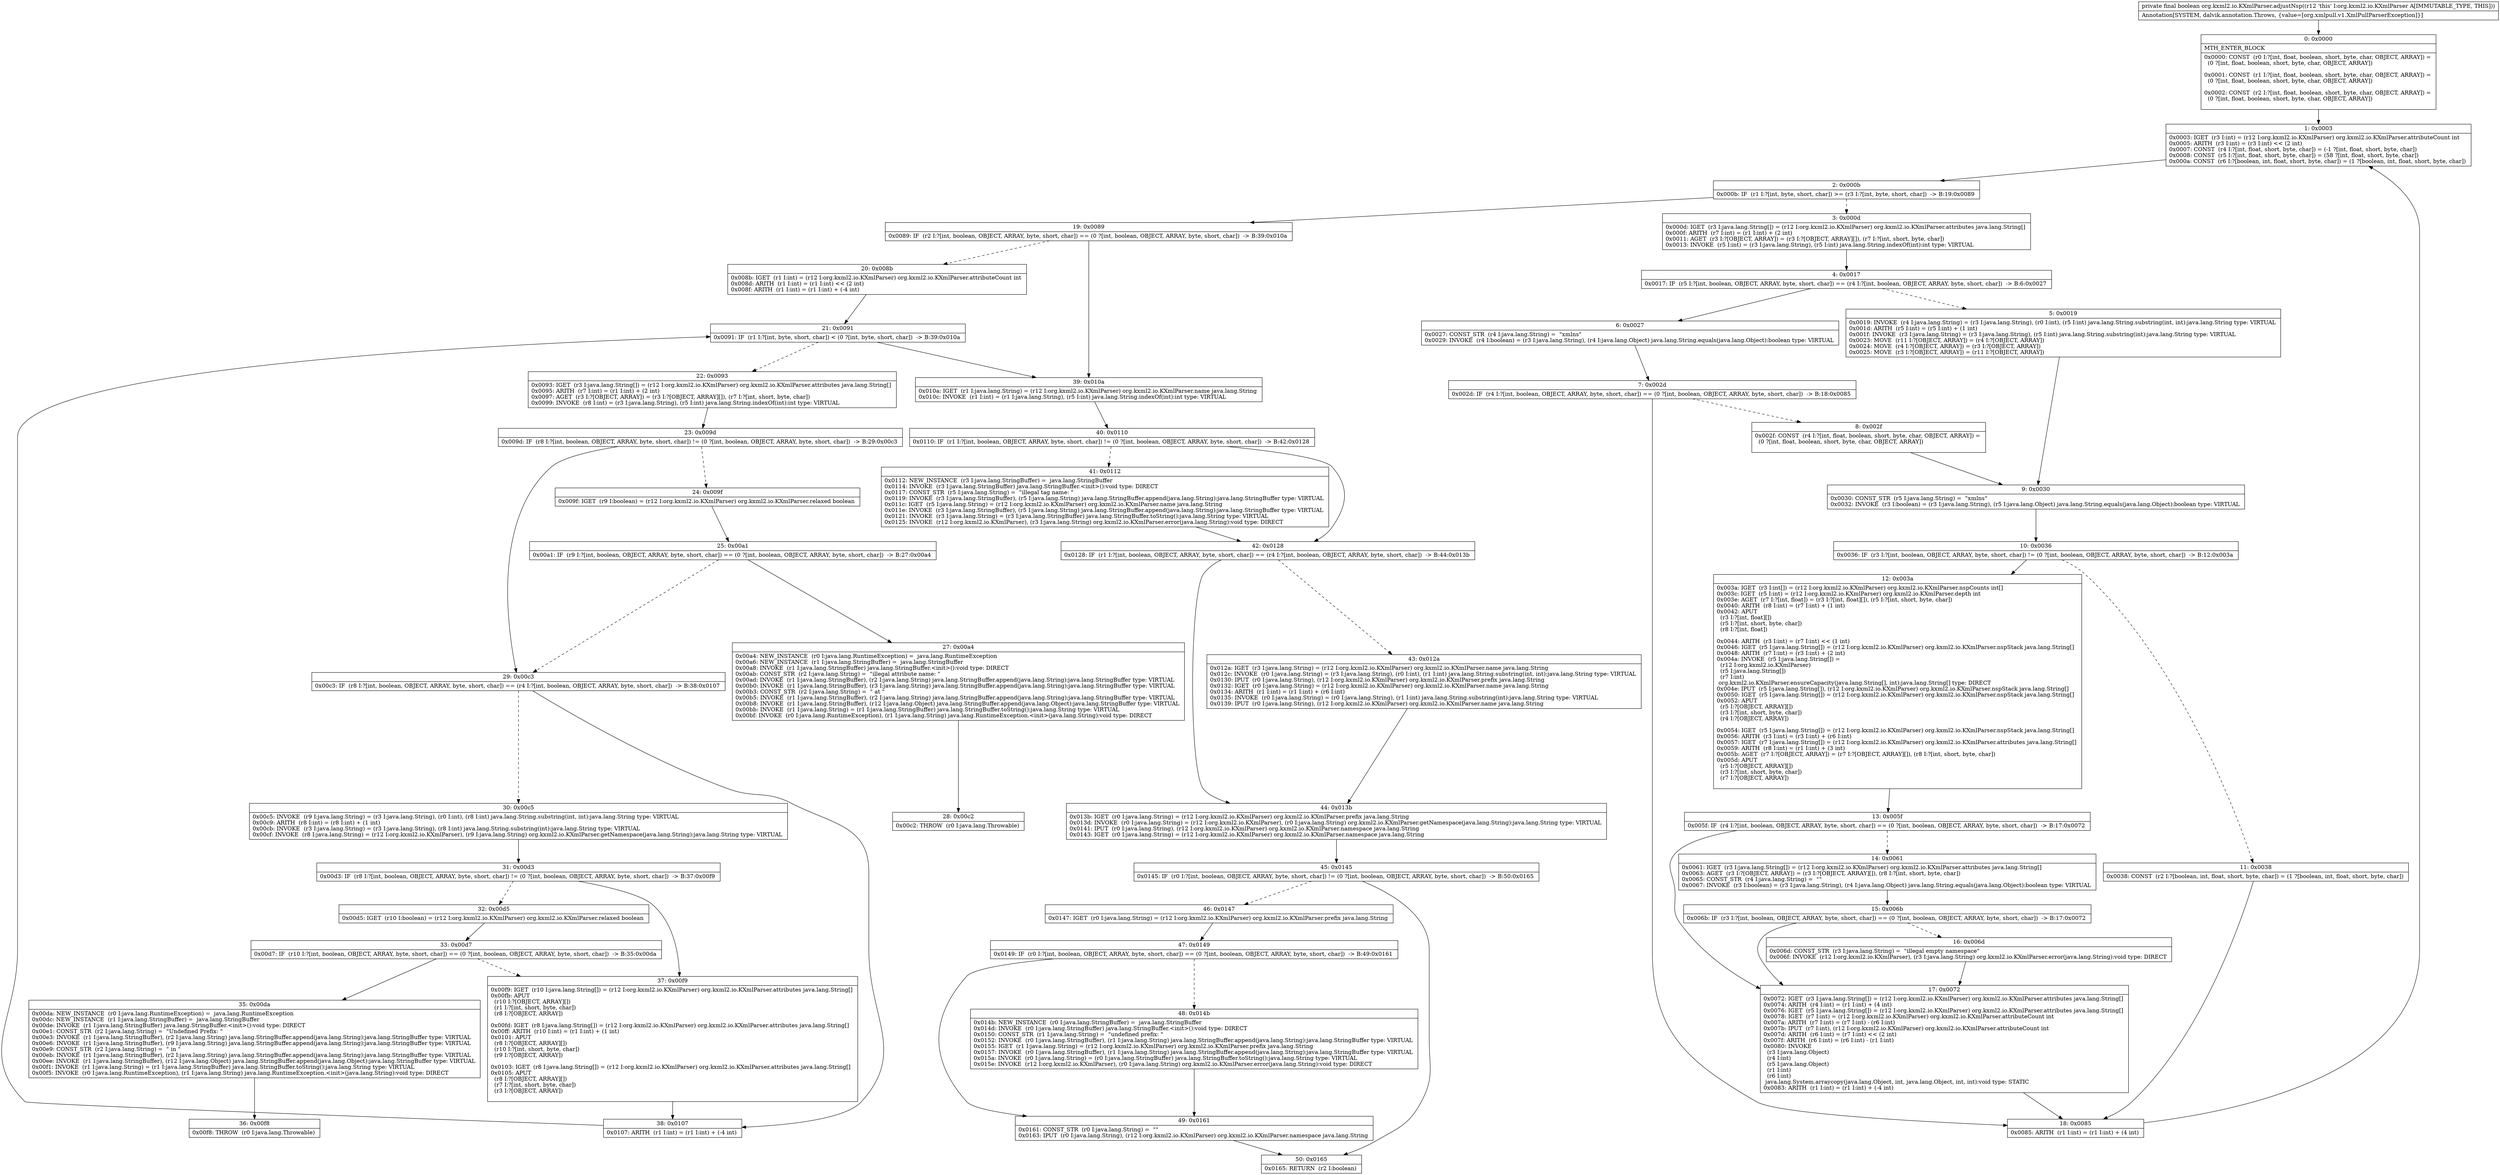 digraph "CFG fororg.kxml2.io.KXmlParser.adjustNsp()Z" {
Node_0 [shape=record,label="{0\:\ 0x0000|MTH_ENTER_BLOCK\l|0x0000: CONST  (r0 I:?[int, float, boolean, short, byte, char, OBJECT, ARRAY]) = \l  (0 ?[int, float, boolean, short, byte, char, OBJECT, ARRAY])\l \l0x0001: CONST  (r1 I:?[int, float, boolean, short, byte, char, OBJECT, ARRAY]) = \l  (0 ?[int, float, boolean, short, byte, char, OBJECT, ARRAY])\l \l0x0002: CONST  (r2 I:?[int, float, boolean, short, byte, char, OBJECT, ARRAY]) = \l  (0 ?[int, float, boolean, short, byte, char, OBJECT, ARRAY])\l \l}"];
Node_1 [shape=record,label="{1\:\ 0x0003|0x0003: IGET  (r3 I:int) = (r12 I:org.kxml2.io.KXmlParser) org.kxml2.io.KXmlParser.attributeCount int \l0x0005: ARITH  (r3 I:int) = (r3 I:int) \<\< (2 int) \l0x0007: CONST  (r4 I:?[int, float, short, byte, char]) = (\-1 ?[int, float, short, byte, char]) \l0x0008: CONST  (r5 I:?[int, float, short, byte, char]) = (58 ?[int, float, short, byte, char]) \l0x000a: CONST  (r6 I:?[boolean, int, float, short, byte, char]) = (1 ?[boolean, int, float, short, byte, char]) \l}"];
Node_2 [shape=record,label="{2\:\ 0x000b|0x000b: IF  (r1 I:?[int, byte, short, char]) \>= (r3 I:?[int, byte, short, char])  \-\> B:19:0x0089 \l}"];
Node_3 [shape=record,label="{3\:\ 0x000d|0x000d: IGET  (r3 I:java.lang.String[]) = (r12 I:org.kxml2.io.KXmlParser) org.kxml2.io.KXmlParser.attributes java.lang.String[] \l0x000f: ARITH  (r7 I:int) = (r1 I:int) + (2 int) \l0x0011: AGET  (r3 I:?[OBJECT, ARRAY]) = (r3 I:?[OBJECT, ARRAY][]), (r7 I:?[int, short, byte, char]) \l0x0013: INVOKE  (r5 I:int) = (r3 I:java.lang.String), (r5 I:int) java.lang.String.indexOf(int):int type: VIRTUAL \l}"];
Node_4 [shape=record,label="{4\:\ 0x0017|0x0017: IF  (r5 I:?[int, boolean, OBJECT, ARRAY, byte, short, char]) == (r4 I:?[int, boolean, OBJECT, ARRAY, byte, short, char])  \-\> B:6:0x0027 \l}"];
Node_5 [shape=record,label="{5\:\ 0x0019|0x0019: INVOKE  (r4 I:java.lang.String) = (r3 I:java.lang.String), (r0 I:int), (r5 I:int) java.lang.String.substring(int, int):java.lang.String type: VIRTUAL \l0x001d: ARITH  (r5 I:int) = (r5 I:int) + (1 int) \l0x001f: INVOKE  (r3 I:java.lang.String) = (r3 I:java.lang.String), (r5 I:int) java.lang.String.substring(int):java.lang.String type: VIRTUAL \l0x0023: MOVE  (r11 I:?[OBJECT, ARRAY]) = (r4 I:?[OBJECT, ARRAY]) \l0x0024: MOVE  (r4 I:?[OBJECT, ARRAY]) = (r3 I:?[OBJECT, ARRAY]) \l0x0025: MOVE  (r3 I:?[OBJECT, ARRAY]) = (r11 I:?[OBJECT, ARRAY]) \l}"];
Node_6 [shape=record,label="{6\:\ 0x0027|0x0027: CONST_STR  (r4 I:java.lang.String) =  \"xmlns\" \l0x0029: INVOKE  (r4 I:boolean) = (r3 I:java.lang.String), (r4 I:java.lang.Object) java.lang.String.equals(java.lang.Object):boolean type: VIRTUAL \l}"];
Node_7 [shape=record,label="{7\:\ 0x002d|0x002d: IF  (r4 I:?[int, boolean, OBJECT, ARRAY, byte, short, char]) == (0 ?[int, boolean, OBJECT, ARRAY, byte, short, char])  \-\> B:18:0x0085 \l}"];
Node_8 [shape=record,label="{8\:\ 0x002f|0x002f: CONST  (r4 I:?[int, float, boolean, short, byte, char, OBJECT, ARRAY]) = \l  (0 ?[int, float, boolean, short, byte, char, OBJECT, ARRAY])\l \l}"];
Node_9 [shape=record,label="{9\:\ 0x0030|0x0030: CONST_STR  (r5 I:java.lang.String) =  \"xmlns\" \l0x0032: INVOKE  (r3 I:boolean) = (r3 I:java.lang.String), (r5 I:java.lang.Object) java.lang.String.equals(java.lang.Object):boolean type: VIRTUAL \l}"];
Node_10 [shape=record,label="{10\:\ 0x0036|0x0036: IF  (r3 I:?[int, boolean, OBJECT, ARRAY, byte, short, char]) != (0 ?[int, boolean, OBJECT, ARRAY, byte, short, char])  \-\> B:12:0x003a \l}"];
Node_11 [shape=record,label="{11\:\ 0x0038|0x0038: CONST  (r2 I:?[boolean, int, float, short, byte, char]) = (1 ?[boolean, int, float, short, byte, char]) \l}"];
Node_12 [shape=record,label="{12\:\ 0x003a|0x003a: IGET  (r3 I:int[]) = (r12 I:org.kxml2.io.KXmlParser) org.kxml2.io.KXmlParser.nspCounts int[] \l0x003c: IGET  (r5 I:int) = (r12 I:org.kxml2.io.KXmlParser) org.kxml2.io.KXmlParser.depth int \l0x003e: AGET  (r7 I:?[int, float]) = (r3 I:?[int, float][]), (r5 I:?[int, short, byte, char]) \l0x0040: ARITH  (r8 I:int) = (r7 I:int) + (1 int) \l0x0042: APUT  \l  (r3 I:?[int, float][])\l  (r5 I:?[int, short, byte, char])\l  (r8 I:?[int, float])\l \l0x0044: ARITH  (r3 I:int) = (r7 I:int) \<\< (1 int) \l0x0046: IGET  (r5 I:java.lang.String[]) = (r12 I:org.kxml2.io.KXmlParser) org.kxml2.io.KXmlParser.nspStack java.lang.String[] \l0x0048: ARITH  (r7 I:int) = (r3 I:int) + (2 int) \l0x004a: INVOKE  (r5 I:java.lang.String[]) = \l  (r12 I:org.kxml2.io.KXmlParser)\l  (r5 I:java.lang.String[])\l  (r7 I:int)\l org.kxml2.io.KXmlParser.ensureCapacity(java.lang.String[], int):java.lang.String[] type: DIRECT \l0x004e: IPUT  (r5 I:java.lang.String[]), (r12 I:org.kxml2.io.KXmlParser) org.kxml2.io.KXmlParser.nspStack java.lang.String[] \l0x0050: IGET  (r5 I:java.lang.String[]) = (r12 I:org.kxml2.io.KXmlParser) org.kxml2.io.KXmlParser.nspStack java.lang.String[] \l0x0052: APUT  \l  (r5 I:?[OBJECT, ARRAY][])\l  (r3 I:?[int, short, byte, char])\l  (r4 I:?[OBJECT, ARRAY])\l \l0x0054: IGET  (r5 I:java.lang.String[]) = (r12 I:org.kxml2.io.KXmlParser) org.kxml2.io.KXmlParser.nspStack java.lang.String[] \l0x0056: ARITH  (r3 I:int) = (r3 I:int) + (r6 I:int) \l0x0057: IGET  (r7 I:java.lang.String[]) = (r12 I:org.kxml2.io.KXmlParser) org.kxml2.io.KXmlParser.attributes java.lang.String[] \l0x0059: ARITH  (r8 I:int) = (r1 I:int) + (3 int) \l0x005b: AGET  (r7 I:?[OBJECT, ARRAY]) = (r7 I:?[OBJECT, ARRAY][]), (r8 I:?[int, short, byte, char]) \l0x005d: APUT  \l  (r5 I:?[OBJECT, ARRAY][])\l  (r3 I:?[int, short, byte, char])\l  (r7 I:?[OBJECT, ARRAY])\l \l}"];
Node_13 [shape=record,label="{13\:\ 0x005f|0x005f: IF  (r4 I:?[int, boolean, OBJECT, ARRAY, byte, short, char]) == (0 ?[int, boolean, OBJECT, ARRAY, byte, short, char])  \-\> B:17:0x0072 \l}"];
Node_14 [shape=record,label="{14\:\ 0x0061|0x0061: IGET  (r3 I:java.lang.String[]) = (r12 I:org.kxml2.io.KXmlParser) org.kxml2.io.KXmlParser.attributes java.lang.String[] \l0x0063: AGET  (r3 I:?[OBJECT, ARRAY]) = (r3 I:?[OBJECT, ARRAY][]), (r8 I:?[int, short, byte, char]) \l0x0065: CONST_STR  (r4 I:java.lang.String) =  \"\" \l0x0067: INVOKE  (r3 I:boolean) = (r3 I:java.lang.String), (r4 I:java.lang.Object) java.lang.String.equals(java.lang.Object):boolean type: VIRTUAL \l}"];
Node_15 [shape=record,label="{15\:\ 0x006b|0x006b: IF  (r3 I:?[int, boolean, OBJECT, ARRAY, byte, short, char]) == (0 ?[int, boolean, OBJECT, ARRAY, byte, short, char])  \-\> B:17:0x0072 \l}"];
Node_16 [shape=record,label="{16\:\ 0x006d|0x006d: CONST_STR  (r3 I:java.lang.String) =  \"illegal empty namespace\" \l0x006f: INVOKE  (r12 I:org.kxml2.io.KXmlParser), (r3 I:java.lang.String) org.kxml2.io.KXmlParser.error(java.lang.String):void type: DIRECT \l}"];
Node_17 [shape=record,label="{17\:\ 0x0072|0x0072: IGET  (r3 I:java.lang.String[]) = (r12 I:org.kxml2.io.KXmlParser) org.kxml2.io.KXmlParser.attributes java.lang.String[] \l0x0074: ARITH  (r4 I:int) = (r1 I:int) + (4 int) \l0x0076: IGET  (r5 I:java.lang.String[]) = (r12 I:org.kxml2.io.KXmlParser) org.kxml2.io.KXmlParser.attributes java.lang.String[] \l0x0078: IGET  (r7 I:int) = (r12 I:org.kxml2.io.KXmlParser) org.kxml2.io.KXmlParser.attributeCount int \l0x007a: ARITH  (r7 I:int) = (r7 I:int) \- (r6 I:int) \l0x007b: IPUT  (r7 I:int), (r12 I:org.kxml2.io.KXmlParser) org.kxml2.io.KXmlParser.attributeCount int \l0x007d: ARITH  (r6 I:int) = (r7 I:int) \<\< (2 int) \l0x007f: ARITH  (r6 I:int) = (r6 I:int) \- (r1 I:int) \l0x0080: INVOKE  \l  (r3 I:java.lang.Object)\l  (r4 I:int)\l  (r5 I:java.lang.Object)\l  (r1 I:int)\l  (r6 I:int)\l java.lang.System.arraycopy(java.lang.Object, int, java.lang.Object, int, int):void type: STATIC \l0x0083: ARITH  (r1 I:int) = (r1 I:int) + (\-4 int) \l}"];
Node_18 [shape=record,label="{18\:\ 0x0085|0x0085: ARITH  (r1 I:int) = (r1 I:int) + (4 int) \l}"];
Node_19 [shape=record,label="{19\:\ 0x0089|0x0089: IF  (r2 I:?[int, boolean, OBJECT, ARRAY, byte, short, char]) == (0 ?[int, boolean, OBJECT, ARRAY, byte, short, char])  \-\> B:39:0x010a \l}"];
Node_20 [shape=record,label="{20\:\ 0x008b|0x008b: IGET  (r1 I:int) = (r12 I:org.kxml2.io.KXmlParser) org.kxml2.io.KXmlParser.attributeCount int \l0x008d: ARITH  (r1 I:int) = (r1 I:int) \<\< (2 int) \l0x008f: ARITH  (r1 I:int) = (r1 I:int) + (\-4 int) \l}"];
Node_21 [shape=record,label="{21\:\ 0x0091|0x0091: IF  (r1 I:?[int, byte, short, char]) \< (0 ?[int, byte, short, char])  \-\> B:39:0x010a \l}"];
Node_22 [shape=record,label="{22\:\ 0x0093|0x0093: IGET  (r3 I:java.lang.String[]) = (r12 I:org.kxml2.io.KXmlParser) org.kxml2.io.KXmlParser.attributes java.lang.String[] \l0x0095: ARITH  (r7 I:int) = (r1 I:int) + (2 int) \l0x0097: AGET  (r3 I:?[OBJECT, ARRAY]) = (r3 I:?[OBJECT, ARRAY][]), (r7 I:?[int, short, byte, char]) \l0x0099: INVOKE  (r8 I:int) = (r3 I:java.lang.String), (r5 I:int) java.lang.String.indexOf(int):int type: VIRTUAL \l}"];
Node_23 [shape=record,label="{23\:\ 0x009d|0x009d: IF  (r8 I:?[int, boolean, OBJECT, ARRAY, byte, short, char]) != (0 ?[int, boolean, OBJECT, ARRAY, byte, short, char])  \-\> B:29:0x00c3 \l}"];
Node_24 [shape=record,label="{24\:\ 0x009f|0x009f: IGET  (r9 I:boolean) = (r12 I:org.kxml2.io.KXmlParser) org.kxml2.io.KXmlParser.relaxed boolean \l}"];
Node_25 [shape=record,label="{25\:\ 0x00a1|0x00a1: IF  (r9 I:?[int, boolean, OBJECT, ARRAY, byte, short, char]) == (0 ?[int, boolean, OBJECT, ARRAY, byte, short, char])  \-\> B:27:0x00a4 \l}"];
Node_27 [shape=record,label="{27\:\ 0x00a4|0x00a4: NEW_INSTANCE  (r0 I:java.lang.RuntimeException) =  java.lang.RuntimeException \l0x00a6: NEW_INSTANCE  (r1 I:java.lang.StringBuffer) =  java.lang.StringBuffer \l0x00a8: INVOKE  (r1 I:java.lang.StringBuffer) java.lang.StringBuffer.\<init\>():void type: DIRECT \l0x00ab: CONST_STR  (r2 I:java.lang.String) =  \"illegal attribute name: \" \l0x00ad: INVOKE  (r1 I:java.lang.StringBuffer), (r2 I:java.lang.String) java.lang.StringBuffer.append(java.lang.String):java.lang.StringBuffer type: VIRTUAL \l0x00b0: INVOKE  (r1 I:java.lang.StringBuffer), (r3 I:java.lang.String) java.lang.StringBuffer.append(java.lang.String):java.lang.StringBuffer type: VIRTUAL \l0x00b3: CONST_STR  (r2 I:java.lang.String) =  \" at \" \l0x00b5: INVOKE  (r1 I:java.lang.StringBuffer), (r2 I:java.lang.String) java.lang.StringBuffer.append(java.lang.String):java.lang.StringBuffer type: VIRTUAL \l0x00b8: INVOKE  (r1 I:java.lang.StringBuffer), (r12 I:java.lang.Object) java.lang.StringBuffer.append(java.lang.Object):java.lang.StringBuffer type: VIRTUAL \l0x00bb: INVOKE  (r1 I:java.lang.String) = (r1 I:java.lang.StringBuffer) java.lang.StringBuffer.toString():java.lang.String type: VIRTUAL \l0x00bf: INVOKE  (r0 I:java.lang.RuntimeException), (r1 I:java.lang.String) java.lang.RuntimeException.\<init\>(java.lang.String):void type: DIRECT \l}"];
Node_28 [shape=record,label="{28\:\ 0x00c2|0x00c2: THROW  (r0 I:java.lang.Throwable) \l}"];
Node_29 [shape=record,label="{29\:\ 0x00c3|0x00c3: IF  (r8 I:?[int, boolean, OBJECT, ARRAY, byte, short, char]) == (r4 I:?[int, boolean, OBJECT, ARRAY, byte, short, char])  \-\> B:38:0x0107 \l}"];
Node_30 [shape=record,label="{30\:\ 0x00c5|0x00c5: INVOKE  (r9 I:java.lang.String) = (r3 I:java.lang.String), (r0 I:int), (r8 I:int) java.lang.String.substring(int, int):java.lang.String type: VIRTUAL \l0x00c9: ARITH  (r8 I:int) = (r8 I:int) + (1 int) \l0x00cb: INVOKE  (r3 I:java.lang.String) = (r3 I:java.lang.String), (r8 I:int) java.lang.String.substring(int):java.lang.String type: VIRTUAL \l0x00cf: INVOKE  (r8 I:java.lang.String) = (r12 I:org.kxml2.io.KXmlParser), (r9 I:java.lang.String) org.kxml2.io.KXmlParser.getNamespace(java.lang.String):java.lang.String type: VIRTUAL \l}"];
Node_31 [shape=record,label="{31\:\ 0x00d3|0x00d3: IF  (r8 I:?[int, boolean, OBJECT, ARRAY, byte, short, char]) != (0 ?[int, boolean, OBJECT, ARRAY, byte, short, char])  \-\> B:37:0x00f9 \l}"];
Node_32 [shape=record,label="{32\:\ 0x00d5|0x00d5: IGET  (r10 I:boolean) = (r12 I:org.kxml2.io.KXmlParser) org.kxml2.io.KXmlParser.relaxed boolean \l}"];
Node_33 [shape=record,label="{33\:\ 0x00d7|0x00d7: IF  (r10 I:?[int, boolean, OBJECT, ARRAY, byte, short, char]) == (0 ?[int, boolean, OBJECT, ARRAY, byte, short, char])  \-\> B:35:0x00da \l}"];
Node_35 [shape=record,label="{35\:\ 0x00da|0x00da: NEW_INSTANCE  (r0 I:java.lang.RuntimeException) =  java.lang.RuntimeException \l0x00dc: NEW_INSTANCE  (r1 I:java.lang.StringBuffer) =  java.lang.StringBuffer \l0x00de: INVOKE  (r1 I:java.lang.StringBuffer) java.lang.StringBuffer.\<init\>():void type: DIRECT \l0x00e1: CONST_STR  (r2 I:java.lang.String) =  \"Undefined Prefix: \" \l0x00e3: INVOKE  (r1 I:java.lang.StringBuffer), (r2 I:java.lang.String) java.lang.StringBuffer.append(java.lang.String):java.lang.StringBuffer type: VIRTUAL \l0x00e6: INVOKE  (r1 I:java.lang.StringBuffer), (r9 I:java.lang.String) java.lang.StringBuffer.append(java.lang.String):java.lang.StringBuffer type: VIRTUAL \l0x00e9: CONST_STR  (r2 I:java.lang.String) =  \" in \" \l0x00eb: INVOKE  (r1 I:java.lang.StringBuffer), (r2 I:java.lang.String) java.lang.StringBuffer.append(java.lang.String):java.lang.StringBuffer type: VIRTUAL \l0x00ee: INVOKE  (r1 I:java.lang.StringBuffer), (r12 I:java.lang.Object) java.lang.StringBuffer.append(java.lang.Object):java.lang.StringBuffer type: VIRTUAL \l0x00f1: INVOKE  (r1 I:java.lang.String) = (r1 I:java.lang.StringBuffer) java.lang.StringBuffer.toString():java.lang.String type: VIRTUAL \l0x00f5: INVOKE  (r0 I:java.lang.RuntimeException), (r1 I:java.lang.String) java.lang.RuntimeException.\<init\>(java.lang.String):void type: DIRECT \l}"];
Node_36 [shape=record,label="{36\:\ 0x00f8|0x00f8: THROW  (r0 I:java.lang.Throwable) \l}"];
Node_37 [shape=record,label="{37\:\ 0x00f9|0x00f9: IGET  (r10 I:java.lang.String[]) = (r12 I:org.kxml2.io.KXmlParser) org.kxml2.io.KXmlParser.attributes java.lang.String[] \l0x00fb: APUT  \l  (r10 I:?[OBJECT, ARRAY][])\l  (r1 I:?[int, short, byte, char])\l  (r8 I:?[OBJECT, ARRAY])\l \l0x00fd: IGET  (r8 I:java.lang.String[]) = (r12 I:org.kxml2.io.KXmlParser) org.kxml2.io.KXmlParser.attributes java.lang.String[] \l0x00ff: ARITH  (r10 I:int) = (r1 I:int) + (1 int) \l0x0101: APUT  \l  (r8 I:?[OBJECT, ARRAY][])\l  (r10 I:?[int, short, byte, char])\l  (r9 I:?[OBJECT, ARRAY])\l \l0x0103: IGET  (r8 I:java.lang.String[]) = (r12 I:org.kxml2.io.KXmlParser) org.kxml2.io.KXmlParser.attributes java.lang.String[] \l0x0105: APUT  \l  (r8 I:?[OBJECT, ARRAY][])\l  (r7 I:?[int, short, byte, char])\l  (r3 I:?[OBJECT, ARRAY])\l \l}"];
Node_38 [shape=record,label="{38\:\ 0x0107|0x0107: ARITH  (r1 I:int) = (r1 I:int) + (\-4 int) \l}"];
Node_39 [shape=record,label="{39\:\ 0x010a|0x010a: IGET  (r1 I:java.lang.String) = (r12 I:org.kxml2.io.KXmlParser) org.kxml2.io.KXmlParser.name java.lang.String \l0x010c: INVOKE  (r1 I:int) = (r1 I:java.lang.String), (r5 I:int) java.lang.String.indexOf(int):int type: VIRTUAL \l}"];
Node_40 [shape=record,label="{40\:\ 0x0110|0x0110: IF  (r1 I:?[int, boolean, OBJECT, ARRAY, byte, short, char]) != (0 ?[int, boolean, OBJECT, ARRAY, byte, short, char])  \-\> B:42:0x0128 \l}"];
Node_41 [shape=record,label="{41\:\ 0x0112|0x0112: NEW_INSTANCE  (r3 I:java.lang.StringBuffer) =  java.lang.StringBuffer \l0x0114: INVOKE  (r3 I:java.lang.StringBuffer) java.lang.StringBuffer.\<init\>():void type: DIRECT \l0x0117: CONST_STR  (r5 I:java.lang.String) =  \"illegal tag name: \" \l0x0119: INVOKE  (r3 I:java.lang.StringBuffer), (r5 I:java.lang.String) java.lang.StringBuffer.append(java.lang.String):java.lang.StringBuffer type: VIRTUAL \l0x011c: IGET  (r5 I:java.lang.String) = (r12 I:org.kxml2.io.KXmlParser) org.kxml2.io.KXmlParser.name java.lang.String \l0x011e: INVOKE  (r3 I:java.lang.StringBuffer), (r5 I:java.lang.String) java.lang.StringBuffer.append(java.lang.String):java.lang.StringBuffer type: VIRTUAL \l0x0121: INVOKE  (r3 I:java.lang.String) = (r3 I:java.lang.StringBuffer) java.lang.StringBuffer.toString():java.lang.String type: VIRTUAL \l0x0125: INVOKE  (r12 I:org.kxml2.io.KXmlParser), (r3 I:java.lang.String) org.kxml2.io.KXmlParser.error(java.lang.String):void type: DIRECT \l}"];
Node_42 [shape=record,label="{42\:\ 0x0128|0x0128: IF  (r1 I:?[int, boolean, OBJECT, ARRAY, byte, short, char]) == (r4 I:?[int, boolean, OBJECT, ARRAY, byte, short, char])  \-\> B:44:0x013b \l}"];
Node_43 [shape=record,label="{43\:\ 0x012a|0x012a: IGET  (r3 I:java.lang.String) = (r12 I:org.kxml2.io.KXmlParser) org.kxml2.io.KXmlParser.name java.lang.String \l0x012c: INVOKE  (r0 I:java.lang.String) = (r3 I:java.lang.String), (r0 I:int), (r1 I:int) java.lang.String.substring(int, int):java.lang.String type: VIRTUAL \l0x0130: IPUT  (r0 I:java.lang.String), (r12 I:org.kxml2.io.KXmlParser) org.kxml2.io.KXmlParser.prefix java.lang.String \l0x0132: IGET  (r0 I:java.lang.String) = (r12 I:org.kxml2.io.KXmlParser) org.kxml2.io.KXmlParser.name java.lang.String \l0x0134: ARITH  (r1 I:int) = (r1 I:int) + (r6 I:int) \l0x0135: INVOKE  (r0 I:java.lang.String) = (r0 I:java.lang.String), (r1 I:int) java.lang.String.substring(int):java.lang.String type: VIRTUAL \l0x0139: IPUT  (r0 I:java.lang.String), (r12 I:org.kxml2.io.KXmlParser) org.kxml2.io.KXmlParser.name java.lang.String \l}"];
Node_44 [shape=record,label="{44\:\ 0x013b|0x013b: IGET  (r0 I:java.lang.String) = (r12 I:org.kxml2.io.KXmlParser) org.kxml2.io.KXmlParser.prefix java.lang.String \l0x013d: INVOKE  (r0 I:java.lang.String) = (r12 I:org.kxml2.io.KXmlParser), (r0 I:java.lang.String) org.kxml2.io.KXmlParser.getNamespace(java.lang.String):java.lang.String type: VIRTUAL \l0x0141: IPUT  (r0 I:java.lang.String), (r12 I:org.kxml2.io.KXmlParser) org.kxml2.io.KXmlParser.namespace java.lang.String \l0x0143: IGET  (r0 I:java.lang.String) = (r12 I:org.kxml2.io.KXmlParser) org.kxml2.io.KXmlParser.namespace java.lang.String \l}"];
Node_45 [shape=record,label="{45\:\ 0x0145|0x0145: IF  (r0 I:?[int, boolean, OBJECT, ARRAY, byte, short, char]) != (0 ?[int, boolean, OBJECT, ARRAY, byte, short, char])  \-\> B:50:0x0165 \l}"];
Node_46 [shape=record,label="{46\:\ 0x0147|0x0147: IGET  (r0 I:java.lang.String) = (r12 I:org.kxml2.io.KXmlParser) org.kxml2.io.KXmlParser.prefix java.lang.String \l}"];
Node_47 [shape=record,label="{47\:\ 0x0149|0x0149: IF  (r0 I:?[int, boolean, OBJECT, ARRAY, byte, short, char]) == (0 ?[int, boolean, OBJECT, ARRAY, byte, short, char])  \-\> B:49:0x0161 \l}"];
Node_48 [shape=record,label="{48\:\ 0x014b|0x014b: NEW_INSTANCE  (r0 I:java.lang.StringBuffer) =  java.lang.StringBuffer \l0x014d: INVOKE  (r0 I:java.lang.StringBuffer) java.lang.StringBuffer.\<init\>():void type: DIRECT \l0x0150: CONST_STR  (r1 I:java.lang.String) =  \"undefined prefix: \" \l0x0152: INVOKE  (r0 I:java.lang.StringBuffer), (r1 I:java.lang.String) java.lang.StringBuffer.append(java.lang.String):java.lang.StringBuffer type: VIRTUAL \l0x0155: IGET  (r1 I:java.lang.String) = (r12 I:org.kxml2.io.KXmlParser) org.kxml2.io.KXmlParser.prefix java.lang.String \l0x0157: INVOKE  (r0 I:java.lang.StringBuffer), (r1 I:java.lang.String) java.lang.StringBuffer.append(java.lang.String):java.lang.StringBuffer type: VIRTUAL \l0x015a: INVOKE  (r0 I:java.lang.String) = (r0 I:java.lang.StringBuffer) java.lang.StringBuffer.toString():java.lang.String type: VIRTUAL \l0x015e: INVOKE  (r12 I:org.kxml2.io.KXmlParser), (r0 I:java.lang.String) org.kxml2.io.KXmlParser.error(java.lang.String):void type: DIRECT \l}"];
Node_49 [shape=record,label="{49\:\ 0x0161|0x0161: CONST_STR  (r0 I:java.lang.String) =  \"\" \l0x0163: IPUT  (r0 I:java.lang.String), (r12 I:org.kxml2.io.KXmlParser) org.kxml2.io.KXmlParser.namespace java.lang.String \l}"];
Node_50 [shape=record,label="{50\:\ 0x0165|0x0165: RETURN  (r2 I:boolean) \l}"];
MethodNode[shape=record,label="{private final boolean org.kxml2.io.KXmlParser.adjustNsp((r12 'this' I:org.kxml2.io.KXmlParser A[IMMUTABLE_TYPE, THIS]))  | Annotation[SYSTEM, dalvik.annotation.Throws, \{value=[org.xmlpull.v1.XmlPullParserException]\}]\l}"];
MethodNode -> Node_0;
Node_0 -> Node_1;
Node_1 -> Node_2;
Node_2 -> Node_3[style=dashed];
Node_2 -> Node_19;
Node_3 -> Node_4;
Node_4 -> Node_5[style=dashed];
Node_4 -> Node_6;
Node_5 -> Node_9;
Node_6 -> Node_7;
Node_7 -> Node_8[style=dashed];
Node_7 -> Node_18;
Node_8 -> Node_9;
Node_9 -> Node_10;
Node_10 -> Node_11[style=dashed];
Node_10 -> Node_12;
Node_11 -> Node_18;
Node_12 -> Node_13;
Node_13 -> Node_14[style=dashed];
Node_13 -> Node_17;
Node_14 -> Node_15;
Node_15 -> Node_16[style=dashed];
Node_15 -> Node_17;
Node_16 -> Node_17;
Node_17 -> Node_18;
Node_18 -> Node_1;
Node_19 -> Node_20[style=dashed];
Node_19 -> Node_39;
Node_20 -> Node_21;
Node_21 -> Node_22[style=dashed];
Node_21 -> Node_39;
Node_22 -> Node_23;
Node_23 -> Node_24[style=dashed];
Node_23 -> Node_29;
Node_24 -> Node_25;
Node_25 -> Node_27;
Node_25 -> Node_29[style=dashed];
Node_27 -> Node_28;
Node_29 -> Node_30[style=dashed];
Node_29 -> Node_38;
Node_30 -> Node_31;
Node_31 -> Node_32[style=dashed];
Node_31 -> Node_37;
Node_32 -> Node_33;
Node_33 -> Node_35;
Node_33 -> Node_37[style=dashed];
Node_35 -> Node_36;
Node_37 -> Node_38;
Node_38 -> Node_21;
Node_39 -> Node_40;
Node_40 -> Node_41[style=dashed];
Node_40 -> Node_42;
Node_41 -> Node_42;
Node_42 -> Node_43[style=dashed];
Node_42 -> Node_44;
Node_43 -> Node_44;
Node_44 -> Node_45;
Node_45 -> Node_46[style=dashed];
Node_45 -> Node_50;
Node_46 -> Node_47;
Node_47 -> Node_48[style=dashed];
Node_47 -> Node_49;
Node_48 -> Node_49;
Node_49 -> Node_50;
}

